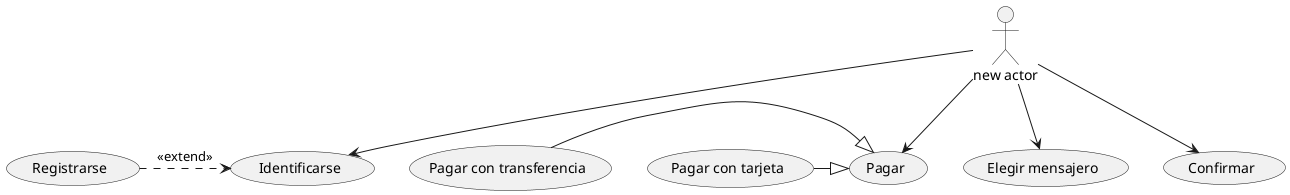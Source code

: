 @startuml
'https://plantuml.com/use-case-diagram


:new actor: --> (Identificarse)
:new actor: --> (Pagar)
:new actor: --> (Elegir mensajero)
:new actor: --> (Confirmar)
(Registrarse) .> (Identificarse):<<extend>>
(Pagar con tarjeta) -|> (Pagar)
(Pagar con transferencia) -|> (Pagar)

@enduml